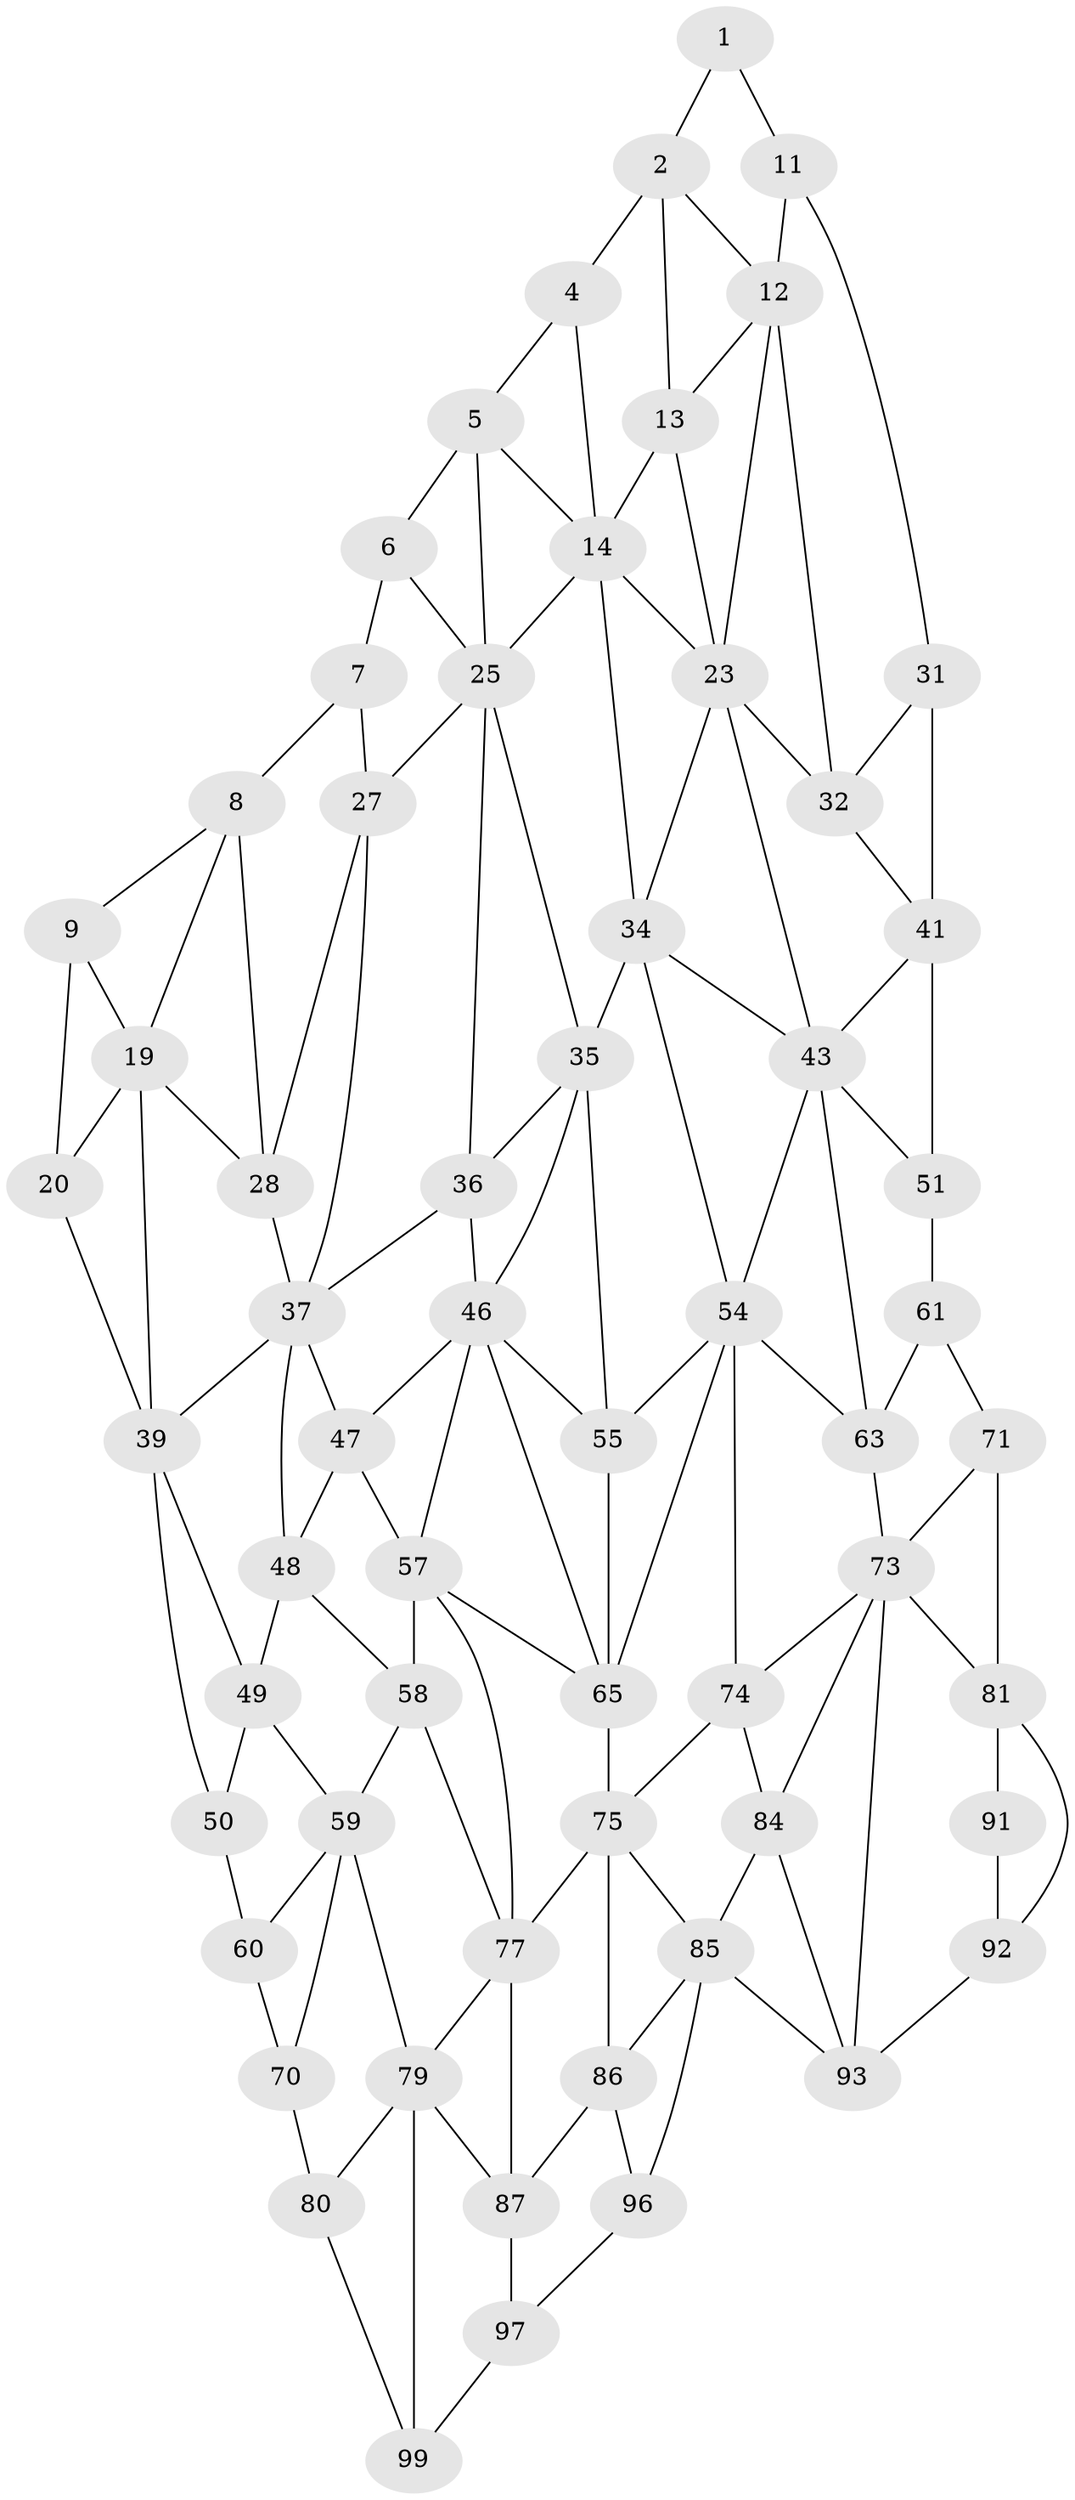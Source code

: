 // original degree distribution, {2: 0.04, 3: 0.32, 4: 0.64}
// Generated by graph-tools (version 1.1) at 2025/11/02/21/25 10:11:11]
// undirected, 61 vertices, 125 edges
graph export_dot {
graph [start="1"]
  node [color=gray90,style=filled];
  1;
  2 [super="+3"];
  4;
  5 [super="+15"];
  6 [super="+16"];
  7 [super="+17"];
  8 [super="+18"];
  9 [super="+10"];
  11 [super="+21"];
  12 [super="+22"];
  13;
  14 [super="+24"];
  19 [super="+29"];
  20 [super="+30"];
  23 [super="+33"];
  25 [super="+26"];
  27;
  28;
  31;
  32;
  34 [super="+44"];
  35 [super="+45"];
  36;
  37 [super="+38"];
  39 [super="+40"];
  41 [super="+42"];
  43 [super="+53"];
  46 [super="+56"];
  47;
  48;
  49;
  50;
  51 [super="+52"];
  54 [super="+64"];
  55;
  57 [super="+67"];
  58 [super="+68"];
  59 [super="+69"];
  60;
  61 [super="+62"];
  63;
  65 [super="+66"];
  70;
  71 [super="+72"];
  73 [super="+83"];
  74;
  75 [super="+76"];
  77 [super="+78"];
  79 [super="+89"];
  80 [super="+90"];
  81 [super="+82"];
  84;
  85 [super="+95"];
  86;
  87 [super="+88"];
  91;
  92;
  93 [super="+94"];
  96;
  97 [super="+98"];
  99 [super="+100"];
  1 -- 11;
  1 -- 2;
  2 -- 12;
  2 -- 4;
  2 -- 13;
  4 -- 14;
  4 -- 5;
  5 -- 6 [weight=2];
  5 -- 25;
  5 -- 14;
  6 -- 7 [weight=2];
  6 -- 25;
  7 -- 8 [weight=2];
  7 -- 27;
  8 -- 9;
  8 -- 19;
  8 -- 28;
  9 -- 19;
  9 -- 20;
  11 -- 12 [weight=2];
  11 -- 31;
  12 -- 13;
  12 -- 32;
  12 -- 23;
  13 -- 23;
  13 -- 14;
  14 -- 25;
  14 -- 34;
  14 -- 23;
  19 -- 20 [weight=2];
  19 -- 28;
  19 -- 39;
  20 -- 39;
  23 -- 32;
  23 -- 34;
  23 -- 43;
  25 -- 35;
  25 -- 27;
  25 -- 36;
  27 -- 37;
  27 -- 28;
  28 -- 37;
  31 -- 41;
  31 -- 32;
  32 -- 41;
  34 -- 35 [weight=2];
  34 -- 43;
  34 -- 54;
  35 -- 36;
  35 -- 46;
  35 -- 55;
  36 -- 46;
  36 -- 37;
  37 -- 47;
  37 -- 48;
  37 -- 39;
  39 -- 49;
  39 -- 50;
  41 -- 51 [weight=2];
  41 -- 43;
  43 -- 54;
  43 -- 63;
  43 -- 51;
  46 -- 47;
  46 -- 65;
  46 -- 57;
  46 -- 55;
  47 -- 57;
  47 -- 48;
  48 -- 58;
  48 -- 49;
  49 -- 59;
  49 -- 50;
  50 -- 60;
  51 -- 61 [weight=2];
  54 -- 55;
  54 -- 65;
  54 -- 74;
  54 -- 63;
  55 -- 65;
  57 -- 58 [weight=2];
  57 -- 65;
  57 -- 77;
  58 -- 59 [weight=2];
  58 -- 77;
  59 -- 60;
  59 -- 70;
  59 -- 79;
  60 -- 70;
  61 -- 71 [weight=2];
  61 -- 63;
  63 -- 73;
  65 -- 75 [weight=2];
  70 -- 80;
  71 -- 81 [weight=2];
  71 -- 73;
  73 -- 74;
  73 -- 81;
  73 -- 84;
  73 -- 93;
  74 -- 84;
  74 -- 75;
  75 -- 85;
  75 -- 77;
  75 -- 86;
  77 -- 87 [weight=2];
  77 -- 79;
  79 -- 80 [weight=2];
  79 -- 99;
  79 -- 87;
  80 -- 99;
  81 -- 91;
  81 -- 92;
  84 -- 85;
  84 -- 93;
  85 -- 86;
  85 -- 96;
  85 -- 93;
  86 -- 96;
  86 -- 87;
  87 -- 97 [weight=2];
  91 -- 92;
  92 -- 93;
  96 -- 97;
  97 -- 99;
}
